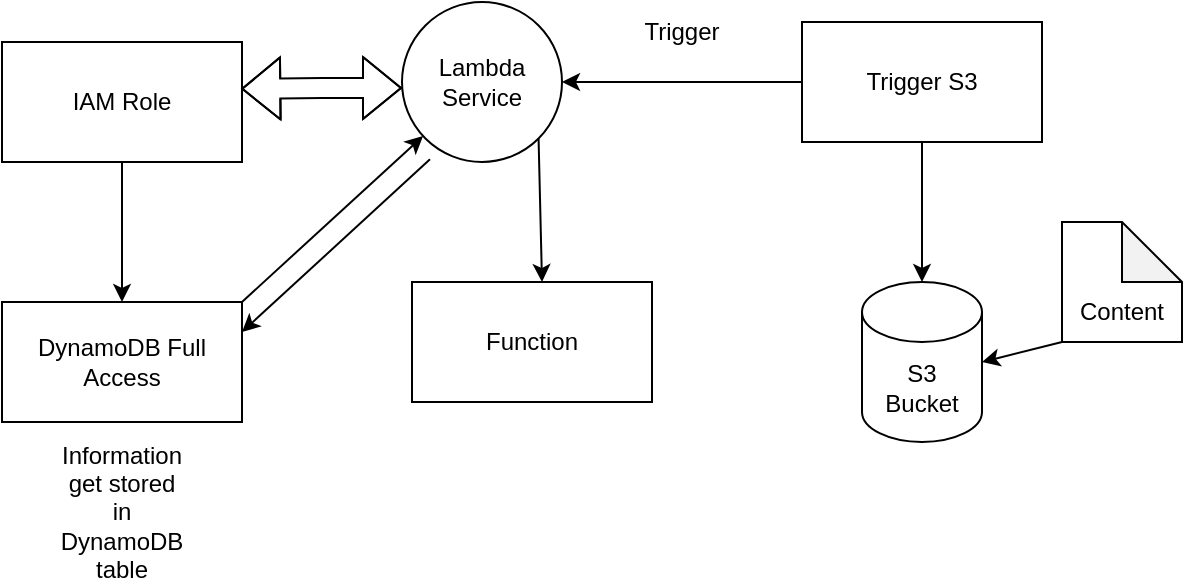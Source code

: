 <mxfile version="24.2.3" type="github">
  <diagram name="Page-1" id="fAm59iMJ4FASNQ7IWFi8">
    <mxGraphModel dx="1050" dy="557" grid="1" gridSize="10" guides="1" tooltips="1" connect="1" arrows="1" fold="1" page="1" pageScale="1" pageWidth="850" pageHeight="1100" math="0" shadow="0">
      <root>
        <mxCell id="0" />
        <mxCell id="1" parent="0" />
        <mxCell id="8uMrVJmtOFC0-g-9T-kR-1" value="IAM Role" style="rounded=0;whiteSpace=wrap;html=1;" vertex="1" parent="1">
          <mxGeometry x="100" y="280" width="120" height="60" as="geometry" />
        </mxCell>
        <mxCell id="8uMrVJmtOFC0-g-9T-kR-2" value="" style="endArrow=classic;html=1;rounded=0;exitX=0.5;exitY=1;exitDx=0;exitDy=0;" edge="1" parent="1" source="8uMrVJmtOFC0-g-9T-kR-1">
          <mxGeometry width="50" height="50" relative="1" as="geometry">
            <mxPoint x="400" y="560" as="sourcePoint" />
            <mxPoint x="160" y="410" as="targetPoint" />
          </mxGeometry>
        </mxCell>
        <mxCell id="8uMrVJmtOFC0-g-9T-kR-3" value="DynamoDB Full Access" style="rounded=0;whiteSpace=wrap;html=1;" vertex="1" parent="1">
          <mxGeometry x="100" y="410" width="120" height="60" as="geometry" />
        </mxCell>
        <mxCell id="8uMrVJmtOFC0-g-9T-kR-5" value="" style="shape=flexArrow;endArrow=classic;startArrow=classic;html=1;rounded=0;exitX=0.997;exitY=0.39;exitDx=0;exitDy=0;exitPerimeter=0;" edge="1" parent="1" source="8uMrVJmtOFC0-g-9T-kR-1">
          <mxGeometry width="100" height="100" relative="1" as="geometry">
            <mxPoint x="370" y="480" as="sourcePoint" />
            <mxPoint x="300" y="303" as="targetPoint" />
            <Array as="points">
              <mxPoint x="260" y="303" />
            </Array>
          </mxGeometry>
        </mxCell>
        <mxCell id="8uMrVJmtOFC0-g-9T-kR-6" value="Lambda&lt;div&gt;Service&lt;/div&gt;" style="ellipse;whiteSpace=wrap;html=1;aspect=fixed;" vertex="1" parent="1">
          <mxGeometry x="300" y="260" width="80" height="80" as="geometry" />
        </mxCell>
        <mxCell id="8uMrVJmtOFC0-g-9T-kR-7" value="" style="endArrow=classic;html=1;rounded=0;exitX=1;exitY=0;exitDx=0;exitDy=0;" edge="1" parent="1" source="8uMrVJmtOFC0-g-9T-kR-3" target="8uMrVJmtOFC0-g-9T-kR-6">
          <mxGeometry width="50" height="50" relative="1" as="geometry">
            <mxPoint x="400" y="460" as="sourcePoint" />
            <mxPoint x="450" y="410" as="targetPoint" />
          </mxGeometry>
        </mxCell>
        <mxCell id="8uMrVJmtOFC0-g-9T-kR-8" value="" style="endArrow=classic;html=1;rounded=0;exitX=1;exitY=1;exitDx=0;exitDy=0;" edge="1" parent="1" source="8uMrVJmtOFC0-g-9T-kR-6">
          <mxGeometry width="50" height="50" relative="1" as="geometry">
            <mxPoint x="400" y="460" as="sourcePoint" />
            <mxPoint x="370" y="400" as="targetPoint" />
          </mxGeometry>
        </mxCell>
        <mxCell id="8uMrVJmtOFC0-g-9T-kR-10" value="Function" style="rounded=0;whiteSpace=wrap;html=1;" vertex="1" parent="1">
          <mxGeometry x="305" y="400" width="120" height="60" as="geometry" />
        </mxCell>
        <mxCell id="8uMrVJmtOFC0-g-9T-kR-11" value="" style="endArrow=classic;html=1;rounded=0;entryX=1;entryY=0.5;entryDx=0;entryDy=0;" edge="1" parent="1" target="8uMrVJmtOFC0-g-9T-kR-6">
          <mxGeometry width="50" height="50" relative="1" as="geometry">
            <mxPoint x="500" y="300" as="sourcePoint" />
            <mxPoint x="450" y="410" as="targetPoint" />
          </mxGeometry>
        </mxCell>
        <mxCell id="8uMrVJmtOFC0-g-9T-kR-12" value="Trigger S3" style="rounded=0;whiteSpace=wrap;html=1;" vertex="1" parent="1">
          <mxGeometry x="500" y="270" width="120" height="60" as="geometry" />
        </mxCell>
        <mxCell id="8uMrVJmtOFC0-g-9T-kR-13" value="" style="endArrow=classic;html=1;rounded=0;exitX=0.5;exitY=1;exitDx=0;exitDy=0;" edge="1" parent="1" source="8uMrVJmtOFC0-g-9T-kR-12">
          <mxGeometry width="50" height="50" relative="1" as="geometry">
            <mxPoint x="400" y="460" as="sourcePoint" />
            <mxPoint x="560" y="400" as="targetPoint" />
          </mxGeometry>
        </mxCell>
        <mxCell id="8uMrVJmtOFC0-g-9T-kR-14" value="S3&lt;div&gt;Bucket&lt;/div&gt;" style="shape=cylinder3;whiteSpace=wrap;html=1;boundedLbl=1;backgroundOutline=1;size=15;" vertex="1" parent="1">
          <mxGeometry x="530" y="400" width="60" height="80" as="geometry" />
        </mxCell>
        <mxCell id="8uMrVJmtOFC0-g-9T-kR-15" value="" style="shape=note;whiteSpace=wrap;html=1;backgroundOutline=1;darkOpacity=0.05;" vertex="1" parent="1">
          <mxGeometry x="630" y="370" width="60" height="60" as="geometry" />
        </mxCell>
        <mxCell id="8uMrVJmtOFC0-g-9T-kR-16" value="" style="endArrow=classic;html=1;rounded=0;exitX=0;exitY=1;exitDx=0;exitDy=0;exitPerimeter=0;entryX=1;entryY=0.5;entryDx=0;entryDy=0;entryPerimeter=0;" edge="1" parent="1" source="8uMrVJmtOFC0-g-9T-kR-15" target="8uMrVJmtOFC0-g-9T-kR-14">
          <mxGeometry width="50" height="50" relative="1" as="geometry">
            <mxPoint x="400" y="460" as="sourcePoint" />
            <mxPoint x="450" y="410" as="targetPoint" />
          </mxGeometry>
        </mxCell>
        <mxCell id="8uMrVJmtOFC0-g-9T-kR-17" value="Content" style="text;html=1;align=center;verticalAlign=middle;whiteSpace=wrap;rounded=0;" vertex="1" parent="1">
          <mxGeometry x="630" y="400" width="60" height="30" as="geometry" />
        </mxCell>
        <mxCell id="8uMrVJmtOFC0-g-9T-kR-18" value="Trigger" style="text;html=1;align=center;verticalAlign=middle;whiteSpace=wrap;rounded=0;" vertex="1" parent="1">
          <mxGeometry x="410" y="260" width="60" height="30" as="geometry" />
        </mxCell>
        <mxCell id="8uMrVJmtOFC0-g-9T-kR-19" value="" style="endArrow=classic;html=1;rounded=0;entryX=1;entryY=0.25;entryDx=0;entryDy=0;exitX=0.175;exitY=0.983;exitDx=0;exitDy=0;exitPerimeter=0;" edge="1" parent="1" source="8uMrVJmtOFC0-g-9T-kR-6" target="8uMrVJmtOFC0-g-9T-kR-3">
          <mxGeometry width="50" height="50" relative="1" as="geometry">
            <mxPoint x="400" y="460" as="sourcePoint" />
            <mxPoint x="450" y="410" as="targetPoint" />
          </mxGeometry>
        </mxCell>
        <mxCell id="8uMrVJmtOFC0-g-9T-kR-23" value="Information get stored in DynamoDB table" style="text;html=1;align=center;verticalAlign=middle;whiteSpace=wrap;rounded=0;" vertex="1" parent="1">
          <mxGeometry x="130" y="500" width="60" height="30" as="geometry" />
        </mxCell>
      </root>
    </mxGraphModel>
  </diagram>
</mxfile>
